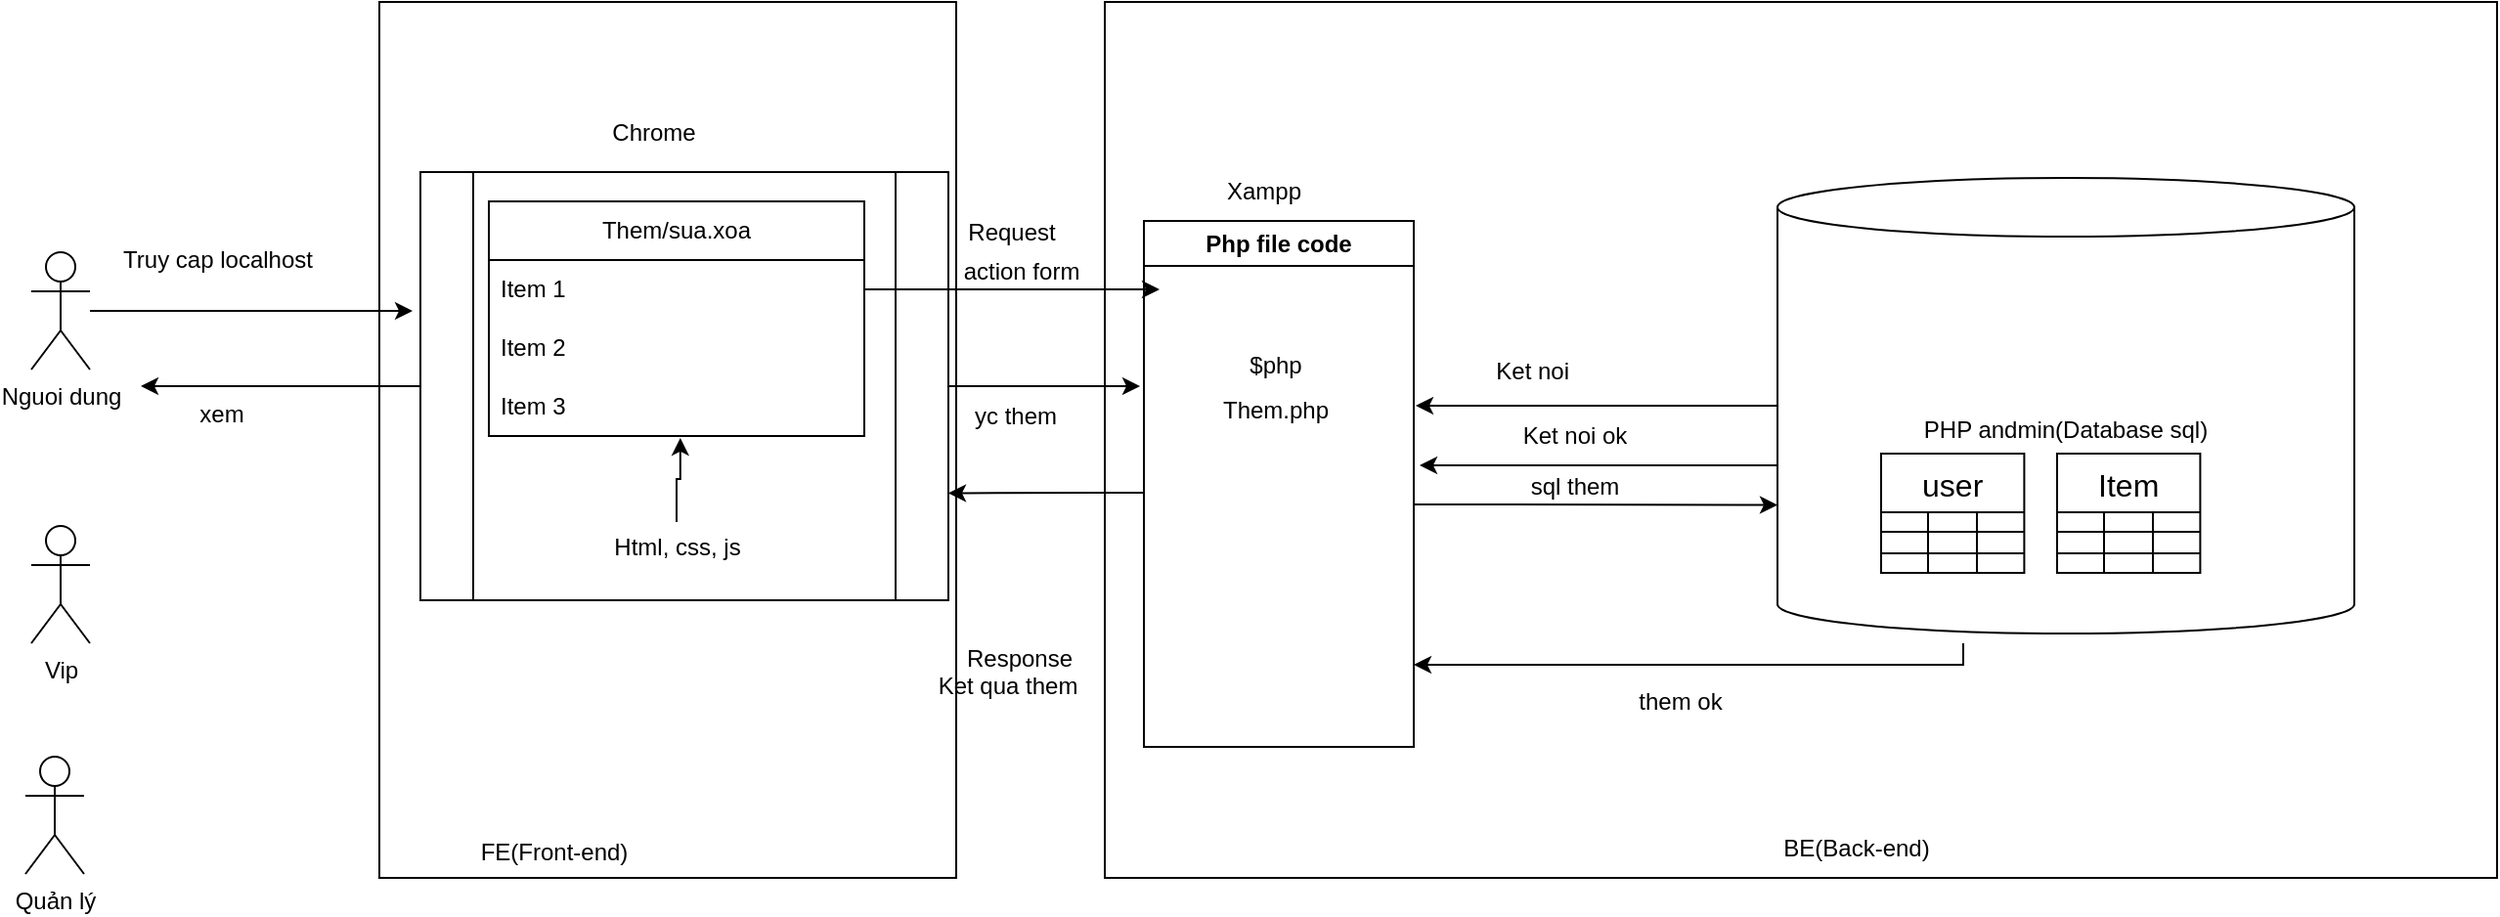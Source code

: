 <mxfile border="50" scale="3" compressed="false" locked="false" version="21.2.1" type="device">
  <diagram name="Blank" id="YmL12bMKpDGza6XwsDPr">
    <mxGraphModel dx="2634" dy="900" grid="0" gridSize="10" guides="1" tooltips="1" connect="1" arrows="1" fold="1" page="0" pageScale="1" pageWidth="827" pageHeight="1169" background="none" math="1" shadow="0">
      <root>
        <mxCell id="X5NqExCQtvZxIxQ7pmgY-0" />
        <mxCell id="1" parent="X5NqExCQtvZxIxQ7pmgY-0" />
        <mxCell id="aTcmxLID2M-qcW1g8qBE-12" style="edgeStyle=orthogonalEdgeStyle;rounded=0;orthogonalLoop=1;jettySize=auto;html=1;" edge="1" parent="1" source="aTcmxLID2M-qcW1g8qBE-1">
          <mxGeometry relative="1" as="geometry">
            <mxPoint x="-729" y="260" as="targetPoint" />
          </mxGeometry>
        </mxCell>
        <mxCell id="aTcmxLID2M-qcW1g8qBE-1" value="Nguoi dung&lt;br&gt;" style="shape=umlActor;verticalLabelPosition=bottom;verticalAlign=top;html=1;outlineConnect=0;" vertex="1" parent="1">
          <mxGeometry x="-924" y="230" width="30" height="60" as="geometry" />
        </mxCell>
        <mxCell id="aTcmxLID2M-qcW1g8qBE-22" style="edgeStyle=orthogonalEdgeStyle;rounded=0;orthogonalLoop=1;jettySize=auto;html=1;" edge="1" parent="1" source="aTcmxLID2M-qcW1g8qBE-2">
          <mxGeometry relative="1" as="geometry">
            <mxPoint x="-216" y="308.5" as="targetPoint" />
          </mxGeometry>
        </mxCell>
        <mxCell id="aTcmxLID2M-qcW1g8qBE-29" style="edgeStyle=orthogonalEdgeStyle;rounded=0;orthogonalLoop=1;jettySize=auto;html=1;" edge="1" parent="1" source="aTcmxLID2M-qcW1g8qBE-2">
          <mxGeometry relative="1" as="geometry">
            <mxPoint x="-214" y="339" as="targetPoint" />
            <Array as="points">
              <mxPoint x="-69" y="339" />
              <mxPoint x="-69" y="339" />
            </Array>
          </mxGeometry>
        </mxCell>
        <mxCell id="aTcmxLID2M-qcW1g8qBE-2" value="PHP andmin(Database sql)" style="shape=cylinder3;whiteSpace=wrap;html=1;boundedLbl=1;backgroundOutline=1;size=15;" vertex="1" parent="1">
          <mxGeometry x="-31" y="192" width="295" height="233" as="geometry" />
        </mxCell>
        <mxCell id="aTcmxLID2M-qcW1g8qBE-24" style="edgeStyle=orthogonalEdgeStyle;rounded=0;orthogonalLoop=1;jettySize=auto;html=1;" edge="1" parent="1" source="aTcmxLID2M-qcW1g8qBE-3">
          <mxGeometry relative="1" as="geometry">
            <mxPoint x="-357" y="298.5" as="targetPoint" />
          </mxGeometry>
        </mxCell>
        <mxCell id="aTcmxLID2M-qcW1g8qBE-33" style="edgeStyle=orthogonalEdgeStyle;rounded=0;orthogonalLoop=1;jettySize=auto;html=1;" edge="1" parent="1" source="aTcmxLID2M-qcW1g8qBE-3">
          <mxGeometry relative="1" as="geometry">
            <mxPoint x="-868" y="298.5" as="targetPoint" />
          </mxGeometry>
        </mxCell>
        <mxCell id="aTcmxLID2M-qcW1g8qBE-3" value="" style="shape=process;whiteSpace=wrap;html=1;backgroundOutline=1;" vertex="1" parent="1">
          <mxGeometry x="-725" y="189" width="270" height="219" as="geometry" />
        </mxCell>
        <mxCell id="aTcmxLID2M-qcW1g8qBE-5" value="Them/sua.xoa" style="swimlane;fontStyle=0;childLayout=stackLayout;horizontal=1;startSize=30;horizontalStack=0;resizeParent=1;resizeParentMax=0;resizeLast=0;collapsible=1;marginBottom=0;whiteSpace=wrap;html=1;" vertex="1" parent="1">
          <mxGeometry x="-690" y="204" width="192" height="120" as="geometry" />
        </mxCell>
        <mxCell id="aTcmxLID2M-qcW1g8qBE-17" style="edgeStyle=orthogonalEdgeStyle;rounded=0;orthogonalLoop=1;jettySize=auto;html=1;" edge="1" parent="aTcmxLID2M-qcW1g8qBE-5" source="aTcmxLID2M-qcW1g8qBE-6">
          <mxGeometry relative="1" as="geometry">
            <mxPoint x="343" y="45" as="targetPoint" />
          </mxGeometry>
        </mxCell>
        <mxCell id="aTcmxLID2M-qcW1g8qBE-6" value="Item 1" style="text;strokeColor=none;fillColor=none;align=left;verticalAlign=middle;spacingLeft=4;spacingRight=4;overflow=hidden;points=[[0,0.5],[1,0.5]];portConstraint=eastwest;rotatable=0;whiteSpace=wrap;html=1;" vertex="1" parent="aTcmxLID2M-qcW1g8qBE-5">
          <mxGeometry y="30" width="192" height="30" as="geometry" />
        </mxCell>
        <mxCell id="aTcmxLID2M-qcW1g8qBE-7" value="Item 2" style="text;strokeColor=none;fillColor=none;align=left;verticalAlign=middle;spacingLeft=4;spacingRight=4;overflow=hidden;points=[[0,0.5],[1,0.5]];portConstraint=eastwest;rotatable=0;whiteSpace=wrap;html=1;" vertex="1" parent="aTcmxLID2M-qcW1g8qBE-5">
          <mxGeometry y="60" width="192" height="30" as="geometry" />
        </mxCell>
        <mxCell id="aTcmxLID2M-qcW1g8qBE-8" value="Item 3" style="text;strokeColor=none;fillColor=none;align=left;verticalAlign=middle;spacingLeft=4;spacingRight=4;overflow=hidden;points=[[0,0.5],[1,0.5]];portConstraint=eastwest;rotatable=0;whiteSpace=wrap;html=1;" vertex="1" parent="aTcmxLID2M-qcW1g8qBE-5">
          <mxGeometry y="90" width="192" height="30" as="geometry" />
        </mxCell>
        <mxCell id="aTcmxLID2M-qcW1g8qBE-19" style="edgeStyle=orthogonalEdgeStyle;rounded=0;orthogonalLoop=1;jettySize=auto;html=1;startArrow=classic;startFill=1;endArrow=none;endFill=0;" edge="1" parent="1" source="aTcmxLID2M-qcW1g8qBE-9">
          <mxGeometry relative="1" as="geometry">
            <mxPoint x="64" y="430" as="targetPoint" />
            <Array as="points">
              <mxPoint x="64" y="441" />
            </Array>
          </mxGeometry>
        </mxCell>
        <mxCell id="aTcmxLID2M-qcW1g8qBE-27" style="edgeStyle=orthogonalEdgeStyle;rounded=0;orthogonalLoop=1;jettySize=auto;html=1;entryX=0;entryY=0;entryDx=0;entryDy=167.25;entryPerimeter=0;" edge="1" parent="1" source="aTcmxLID2M-qcW1g8qBE-9" target="aTcmxLID2M-qcW1g8qBE-2">
          <mxGeometry relative="1" as="geometry">
            <Array as="points">
              <mxPoint x="-168" y="359" />
              <mxPoint x="-168" y="359" />
            </Array>
          </mxGeometry>
        </mxCell>
        <mxCell id="aTcmxLID2M-qcW1g8qBE-31" style="edgeStyle=orthogonalEdgeStyle;rounded=0;orthogonalLoop=1;jettySize=auto;html=1;entryX=1;entryY=0.75;entryDx=0;entryDy=0;" edge="1" parent="1" source="aTcmxLID2M-qcW1g8qBE-9" target="aTcmxLID2M-qcW1g8qBE-3">
          <mxGeometry relative="1" as="geometry">
            <Array as="points">
              <mxPoint x="-380" y="353" />
              <mxPoint x="-380" y="353" />
            </Array>
          </mxGeometry>
        </mxCell>
        <mxCell id="aTcmxLID2M-qcW1g8qBE-9" value="Php file code" style="swimlane;whiteSpace=wrap;html=1;" vertex="1" parent="1">
          <mxGeometry x="-355" y="214" width="138" height="269" as="geometry" />
        </mxCell>
        <mxCell id="aTcmxLID2M-qcW1g8qBE-10" value="$php" style="text;html=1;align=center;verticalAlign=middle;resizable=0;points=[];autosize=1;strokeColor=none;fillColor=none;" vertex="1" parent="aTcmxLID2M-qcW1g8qBE-9">
          <mxGeometry x="44" y="61" width="45" height="26" as="geometry" />
        </mxCell>
        <mxCell id="aTcmxLID2M-qcW1g8qBE-26" value="Them.php" style="text;html=1;align=center;verticalAlign=middle;resizable=0;points=[];autosize=1;strokeColor=none;fillColor=none;" vertex="1" parent="aTcmxLID2M-qcW1g8qBE-9">
          <mxGeometry x="30.5" y="84" width="72" height="26" as="geometry" />
        </mxCell>
        <mxCell id="aTcmxLID2M-qcW1g8qBE-13" value="Truy cap localhost" style="text;html=1;align=center;verticalAlign=middle;resizable=0;points=[];autosize=1;strokeColor=none;fillColor=none;" vertex="1" parent="1">
          <mxGeometry x="-887" y="221" width="115" height="26" as="geometry" />
        </mxCell>
        <mxCell id="aTcmxLID2M-qcW1g8qBE-14" value="Chrome" style="text;html=1;align=center;verticalAlign=middle;resizable=0;points=[];autosize=1;strokeColor=none;fillColor=none;" vertex="1" parent="1">
          <mxGeometry x="-637" y="156" width="61" height="26" as="geometry" />
        </mxCell>
        <mxCell id="aTcmxLID2M-qcW1g8qBE-16" style="edgeStyle=orthogonalEdgeStyle;rounded=0;orthogonalLoop=1;jettySize=auto;html=1;entryX=0.51;entryY=1.033;entryDx=0;entryDy=0;entryPerimeter=0;" edge="1" parent="1" source="aTcmxLID2M-qcW1g8qBE-15" target="aTcmxLID2M-qcW1g8qBE-8">
          <mxGeometry relative="1" as="geometry" />
        </mxCell>
        <mxCell id="aTcmxLID2M-qcW1g8qBE-15" value="Html, css, js" style="text;html=1;align=center;verticalAlign=middle;resizable=0;points=[];autosize=1;strokeColor=none;fillColor=none;" vertex="1" parent="1">
          <mxGeometry x="-635.5" y="368" width="83" height="26" as="geometry" />
        </mxCell>
        <mxCell id="aTcmxLID2M-qcW1g8qBE-18" value="action form" style="text;html=1;align=center;verticalAlign=middle;resizable=0;points=[];autosize=1;strokeColor=none;fillColor=none;" vertex="1" parent="1">
          <mxGeometry x="-457" y="227" width="77" height="26" as="geometry" />
        </mxCell>
        <mxCell id="aTcmxLID2M-qcW1g8qBE-20" value="Ket noi&amp;nbsp;" style="text;html=1;align=center;verticalAlign=middle;resizable=0;points=[];autosize=1;strokeColor=none;fillColor=none;" vertex="1" parent="1">
          <mxGeometry x="-185" y="278" width="59" height="26" as="geometry" />
        </mxCell>
        <mxCell id="aTcmxLID2M-qcW1g8qBE-21" value="Xampp" style="text;html=1;align=center;verticalAlign=middle;resizable=0;points=[];autosize=1;strokeColor=none;fillColor=none;" vertex="1" parent="1">
          <mxGeometry x="-322" y="186" width="56" height="26" as="geometry" />
        </mxCell>
        <mxCell id="aTcmxLID2M-qcW1g8qBE-23" value="Ket noi ok" style="text;html=1;align=center;verticalAlign=middle;resizable=0;points=[];autosize=1;strokeColor=none;fillColor=none;" vertex="1" parent="1">
          <mxGeometry x="-171" y="311" width="71" height="26" as="geometry" />
        </mxCell>
        <mxCell id="aTcmxLID2M-qcW1g8qBE-25" value="yc them" style="text;html=1;align=center;verticalAlign=middle;resizable=0;points=[];autosize=1;strokeColor=none;fillColor=none;" vertex="1" parent="1">
          <mxGeometry x="-451" y="301" width="60" height="26" as="geometry" />
        </mxCell>
        <mxCell id="aTcmxLID2M-qcW1g8qBE-28" value="sql them" style="text;html=1;align=center;verticalAlign=middle;resizable=0;points=[];autosize=1;strokeColor=none;fillColor=none;" vertex="1" parent="1">
          <mxGeometry x="-167" y="337" width="63" height="26" as="geometry" />
        </mxCell>
        <mxCell id="aTcmxLID2M-qcW1g8qBE-30" value="them ok" style="text;html=1;align=center;verticalAlign=middle;resizable=0;points=[];autosize=1;strokeColor=none;fillColor=none;" vertex="1" parent="1">
          <mxGeometry x="-112" y="447" width="61" height="26" as="geometry" />
        </mxCell>
        <mxCell id="aTcmxLID2M-qcW1g8qBE-32" value="Ket qua them" style="text;html=1;align=center;verticalAlign=middle;resizable=0;points=[];autosize=1;strokeColor=none;fillColor=none;" vertex="1" parent="1">
          <mxGeometry x="-470" y="439" width="89" height="26" as="geometry" />
        </mxCell>
        <mxCell id="aTcmxLID2M-qcW1g8qBE-34" value="xem" style="text;html=1;align=center;verticalAlign=middle;resizable=0;points=[];autosize=1;strokeColor=none;fillColor=none;" vertex="1" parent="1">
          <mxGeometry x="-848" y="300" width="41" height="26" as="geometry" />
        </mxCell>
        <mxCell id="aTcmxLID2M-qcW1g8qBE-35" value="Request" style="text;html=1;align=center;verticalAlign=middle;resizable=0;points=[];autosize=1;strokeColor=none;fillColor=none;" vertex="1" parent="1">
          <mxGeometry x="-455" y="207" width="63" height="26" as="geometry" />
        </mxCell>
        <mxCell id="aTcmxLID2M-qcW1g8qBE-36" value="Response" style="text;html=1;align=center;verticalAlign=middle;resizable=0;points=[];autosize=1;strokeColor=none;fillColor=none;" vertex="1" parent="1">
          <mxGeometry x="-455" y="425" width="72" height="26" as="geometry" />
        </mxCell>
        <mxCell id="aTcmxLID2M-qcW1g8qBE-37" value="Item" style="shape=table;startSize=30;container=1;collapsible=0;childLayout=tableLayout;strokeColor=default;fontSize=16;" vertex="1" parent="1">
          <mxGeometry x="112" y="333" width="73.2" height="61" as="geometry" />
        </mxCell>
        <mxCell id="aTcmxLID2M-qcW1g8qBE-38" value="" style="shape=tableRow;horizontal=0;startSize=0;swimlaneHead=0;swimlaneBody=0;strokeColor=inherit;top=0;left=0;bottom=0;right=0;collapsible=0;dropTarget=0;fillColor=none;points=[[0,0.5],[1,0.5]];portConstraint=eastwest;fontSize=16;" vertex="1" parent="aTcmxLID2M-qcW1g8qBE-37">
          <mxGeometry y="30" width="73.2" height="10" as="geometry" />
        </mxCell>
        <mxCell id="aTcmxLID2M-qcW1g8qBE-39" value="" style="shape=partialRectangle;html=1;whiteSpace=wrap;connectable=0;strokeColor=inherit;overflow=hidden;fillColor=none;top=0;left=0;bottom=0;right=0;pointerEvents=1;fontSize=16;" vertex="1" parent="aTcmxLID2M-qcW1g8qBE-38">
          <mxGeometry width="24" height="10" as="geometry">
            <mxRectangle width="24" height="10" as="alternateBounds" />
          </mxGeometry>
        </mxCell>
        <mxCell id="aTcmxLID2M-qcW1g8qBE-40" value="" style="shape=partialRectangle;html=1;whiteSpace=wrap;connectable=0;strokeColor=inherit;overflow=hidden;fillColor=none;top=0;left=0;bottom=0;right=0;pointerEvents=1;fontSize=16;" vertex="1" parent="aTcmxLID2M-qcW1g8qBE-38">
          <mxGeometry x="24" width="25" height="10" as="geometry">
            <mxRectangle width="25" height="10" as="alternateBounds" />
          </mxGeometry>
        </mxCell>
        <mxCell id="aTcmxLID2M-qcW1g8qBE-41" value="" style="shape=partialRectangle;html=1;whiteSpace=wrap;connectable=0;strokeColor=inherit;overflow=hidden;fillColor=none;top=0;left=0;bottom=0;right=0;pointerEvents=1;fontSize=16;" vertex="1" parent="aTcmxLID2M-qcW1g8qBE-38">
          <mxGeometry x="49" width="24" height="10" as="geometry">
            <mxRectangle width="24" height="10" as="alternateBounds" />
          </mxGeometry>
        </mxCell>
        <mxCell id="aTcmxLID2M-qcW1g8qBE-42" value="" style="shape=tableRow;horizontal=0;startSize=0;swimlaneHead=0;swimlaneBody=0;strokeColor=inherit;top=0;left=0;bottom=0;right=0;collapsible=0;dropTarget=0;fillColor=none;points=[[0,0.5],[1,0.5]];portConstraint=eastwest;fontSize=16;" vertex="1" parent="aTcmxLID2M-qcW1g8qBE-37">
          <mxGeometry y="40" width="73.2" height="11" as="geometry" />
        </mxCell>
        <mxCell id="aTcmxLID2M-qcW1g8qBE-43" value="" style="shape=partialRectangle;html=1;whiteSpace=wrap;connectable=0;strokeColor=inherit;overflow=hidden;fillColor=none;top=0;left=0;bottom=0;right=0;pointerEvents=1;fontSize=16;" vertex="1" parent="aTcmxLID2M-qcW1g8qBE-42">
          <mxGeometry width="24" height="11" as="geometry">
            <mxRectangle width="24" height="11" as="alternateBounds" />
          </mxGeometry>
        </mxCell>
        <mxCell id="aTcmxLID2M-qcW1g8qBE-44" value="" style="shape=partialRectangle;html=1;whiteSpace=wrap;connectable=0;strokeColor=inherit;overflow=hidden;fillColor=none;top=0;left=0;bottom=0;right=0;pointerEvents=1;fontSize=16;" vertex="1" parent="aTcmxLID2M-qcW1g8qBE-42">
          <mxGeometry x="24" width="25" height="11" as="geometry">
            <mxRectangle width="25" height="11" as="alternateBounds" />
          </mxGeometry>
        </mxCell>
        <mxCell id="aTcmxLID2M-qcW1g8qBE-45" value="" style="shape=partialRectangle;html=1;whiteSpace=wrap;connectable=0;strokeColor=inherit;overflow=hidden;fillColor=none;top=0;left=0;bottom=0;right=0;pointerEvents=1;fontSize=16;" vertex="1" parent="aTcmxLID2M-qcW1g8qBE-42">
          <mxGeometry x="49" width="24" height="11" as="geometry">
            <mxRectangle width="24" height="11" as="alternateBounds" />
          </mxGeometry>
        </mxCell>
        <mxCell id="aTcmxLID2M-qcW1g8qBE-46" value="" style="shape=tableRow;horizontal=0;startSize=0;swimlaneHead=0;swimlaneBody=0;strokeColor=inherit;top=0;left=0;bottom=0;right=0;collapsible=0;dropTarget=0;fillColor=none;points=[[0,0.5],[1,0.5]];portConstraint=eastwest;fontSize=16;" vertex="1" parent="aTcmxLID2M-qcW1g8qBE-37">
          <mxGeometry y="51" width="73.2" height="10" as="geometry" />
        </mxCell>
        <mxCell id="aTcmxLID2M-qcW1g8qBE-47" value="" style="shape=partialRectangle;html=1;whiteSpace=wrap;connectable=0;strokeColor=inherit;overflow=hidden;fillColor=none;top=0;left=0;bottom=0;right=0;pointerEvents=1;fontSize=16;" vertex="1" parent="aTcmxLID2M-qcW1g8qBE-46">
          <mxGeometry width="24" height="10" as="geometry">
            <mxRectangle width="24" height="10" as="alternateBounds" />
          </mxGeometry>
        </mxCell>
        <mxCell id="aTcmxLID2M-qcW1g8qBE-48" value="" style="shape=partialRectangle;html=1;whiteSpace=wrap;connectable=0;strokeColor=inherit;overflow=hidden;fillColor=none;top=0;left=0;bottom=0;right=0;pointerEvents=1;fontSize=16;" vertex="1" parent="aTcmxLID2M-qcW1g8qBE-46">
          <mxGeometry x="24" width="25" height="10" as="geometry">
            <mxRectangle width="25" height="10" as="alternateBounds" />
          </mxGeometry>
        </mxCell>
        <mxCell id="aTcmxLID2M-qcW1g8qBE-49" value="" style="shape=partialRectangle;html=1;whiteSpace=wrap;connectable=0;strokeColor=inherit;overflow=hidden;fillColor=none;top=0;left=0;bottom=0;right=0;pointerEvents=1;fontSize=16;" vertex="1" parent="aTcmxLID2M-qcW1g8qBE-46">
          <mxGeometry x="49" width="24" height="10" as="geometry">
            <mxRectangle width="24" height="10" as="alternateBounds" />
          </mxGeometry>
        </mxCell>
        <mxCell id="aTcmxLID2M-qcW1g8qBE-50" value="user" style="shape=table;startSize=30;container=1;collapsible=0;childLayout=tableLayout;strokeColor=default;fontSize=16;" vertex="1" parent="1">
          <mxGeometry x="22" y="333" width="73.2" height="61" as="geometry" />
        </mxCell>
        <mxCell id="aTcmxLID2M-qcW1g8qBE-51" value="" style="shape=tableRow;horizontal=0;startSize=0;swimlaneHead=0;swimlaneBody=0;strokeColor=inherit;top=0;left=0;bottom=0;right=0;collapsible=0;dropTarget=0;fillColor=none;points=[[0,0.5],[1,0.5]];portConstraint=eastwest;fontSize=16;" vertex="1" parent="aTcmxLID2M-qcW1g8qBE-50">
          <mxGeometry y="30" width="73.2" height="10" as="geometry" />
        </mxCell>
        <mxCell id="aTcmxLID2M-qcW1g8qBE-52" value="" style="shape=partialRectangle;html=1;whiteSpace=wrap;connectable=0;strokeColor=inherit;overflow=hidden;fillColor=none;top=0;left=0;bottom=0;right=0;pointerEvents=1;fontSize=16;" vertex="1" parent="aTcmxLID2M-qcW1g8qBE-51">
          <mxGeometry width="24" height="10" as="geometry">
            <mxRectangle width="24" height="10" as="alternateBounds" />
          </mxGeometry>
        </mxCell>
        <mxCell id="aTcmxLID2M-qcW1g8qBE-53" value="" style="shape=partialRectangle;html=1;whiteSpace=wrap;connectable=0;strokeColor=inherit;overflow=hidden;fillColor=none;top=0;left=0;bottom=0;right=0;pointerEvents=1;fontSize=16;" vertex="1" parent="aTcmxLID2M-qcW1g8qBE-51">
          <mxGeometry x="24" width="25" height="10" as="geometry">
            <mxRectangle width="25" height="10" as="alternateBounds" />
          </mxGeometry>
        </mxCell>
        <mxCell id="aTcmxLID2M-qcW1g8qBE-54" value="" style="shape=partialRectangle;html=1;whiteSpace=wrap;connectable=0;strokeColor=inherit;overflow=hidden;fillColor=none;top=0;left=0;bottom=0;right=0;pointerEvents=1;fontSize=16;" vertex="1" parent="aTcmxLID2M-qcW1g8qBE-51">
          <mxGeometry x="49" width="24" height="10" as="geometry">
            <mxRectangle width="24" height="10" as="alternateBounds" />
          </mxGeometry>
        </mxCell>
        <mxCell id="aTcmxLID2M-qcW1g8qBE-55" value="" style="shape=tableRow;horizontal=0;startSize=0;swimlaneHead=0;swimlaneBody=0;strokeColor=inherit;top=0;left=0;bottom=0;right=0;collapsible=0;dropTarget=0;fillColor=none;points=[[0,0.5],[1,0.5]];portConstraint=eastwest;fontSize=16;" vertex="1" parent="aTcmxLID2M-qcW1g8qBE-50">
          <mxGeometry y="40" width="73.2" height="11" as="geometry" />
        </mxCell>
        <mxCell id="aTcmxLID2M-qcW1g8qBE-56" value="" style="shape=partialRectangle;html=1;whiteSpace=wrap;connectable=0;strokeColor=inherit;overflow=hidden;fillColor=none;top=0;left=0;bottom=0;right=0;pointerEvents=1;fontSize=16;" vertex="1" parent="aTcmxLID2M-qcW1g8qBE-55">
          <mxGeometry width="24" height="11" as="geometry">
            <mxRectangle width="24" height="11" as="alternateBounds" />
          </mxGeometry>
        </mxCell>
        <mxCell id="aTcmxLID2M-qcW1g8qBE-57" value="" style="shape=partialRectangle;html=1;whiteSpace=wrap;connectable=0;strokeColor=inherit;overflow=hidden;fillColor=none;top=0;left=0;bottom=0;right=0;pointerEvents=1;fontSize=16;" vertex="1" parent="aTcmxLID2M-qcW1g8qBE-55">
          <mxGeometry x="24" width="25" height="11" as="geometry">
            <mxRectangle width="25" height="11" as="alternateBounds" />
          </mxGeometry>
        </mxCell>
        <mxCell id="aTcmxLID2M-qcW1g8qBE-58" value="" style="shape=partialRectangle;html=1;whiteSpace=wrap;connectable=0;strokeColor=inherit;overflow=hidden;fillColor=none;top=0;left=0;bottom=0;right=0;pointerEvents=1;fontSize=16;" vertex="1" parent="aTcmxLID2M-qcW1g8qBE-55">
          <mxGeometry x="49" width="24" height="11" as="geometry">
            <mxRectangle width="24" height="11" as="alternateBounds" />
          </mxGeometry>
        </mxCell>
        <mxCell id="aTcmxLID2M-qcW1g8qBE-59" value="" style="shape=tableRow;horizontal=0;startSize=0;swimlaneHead=0;swimlaneBody=0;strokeColor=inherit;top=0;left=0;bottom=0;right=0;collapsible=0;dropTarget=0;fillColor=none;points=[[0,0.5],[1,0.5]];portConstraint=eastwest;fontSize=16;" vertex="1" parent="aTcmxLID2M-qcW1g8qBE-50">
          <mxGeometry y="51" width="73.2" height="10" as="geometry" />
        </mxCell>
        <mxCell id="aTcmxLID2M-qcW1g8qBE-60" value="" style="shape=partialRectangle;html=1;whiteSpace=wrap;connectable=0;strokeColor=inherit;overflow=hidden;fillColor=none;top=0;left=0;bottom=0;right=0;pointerEvents=1;fontSize=16;" vertex="1" parent="aTcmxLID2M-qcW1g8qBE-59">
          <mxGeometry width="24" height="10" as="geometry">
            <mxRectangle width="24" height="10" as="alternateBounds" />
          </mxGeometry>
        </mxCell>
        <mxCell id="aTcmxLID2M-qcW1g8qBE-61" value="" style="shape=partialRectangle;html=1;whiteSpace=wrap;connectable=0;strokeColor=inherit;overflow=hidden;fillColor=none;top=0;left=0;bottom=0;right=0;pointerEvents=1;fontSize=16;" vertex="1" parent="aTcmxLID2M-qcW1g8qBE-59">
          <mxGeometry x="24" width="25" height="10" as="geometry">
            <mxRectangle width="25" height="10" as="alternateBounds" />
          </mxGeometry>
        </mxCell>
        <mxCell id="aTcmxLID2M-qcW1g8qBE-62" value="" style="shape=partialRectangle;html=1;whiteSpace=wrap;connectable=0;strokeColor=inherit;overflow=hidden;fillColor=none;top=0;left=0;bottom=0;right=0;pointerEvents=1;fontSize=16;" vertex="1" parent="aTcmxLID2M-qcW1g8qBE-59">
          <mxGeometry x="49" width="24" height="10" as="geometry">
            <mxRectangle width="24" height="10" as="alternateBounds" />
          </mxGeometry>
        </mxCell>
        <mxCell id="aTcmxLID2M-qcW1g8qBE-63" value="" style="rounded=0;whiteSpace=wrap;html=1;fillColor=none;" vertex="1" parent="1">
          <mxGeometry x="-375" y="102" width="712" height="448" as="geometry" />
        </mxCell>
        <mxCell id="aTcmxLID2M-qcW1g8qBE-64" value="BE(Back-end)" style="text;html=1;align=center;verticalAlign=middle;resizable=0;points=[];autosize=1;strokeColor=none;fillColor=none;" vertex="1" parent="1">
          <mxGeometry x="-38" y="522" width="93" height="26" as="geometry" />
        </mxCell>
        <mxCell id="aTcmxLID2M-qcW1g8qBE-65" value="" style="rounded=0;whiteSpace=wrap;html=1;fillColor=none;" vertex="1" parent="1">
          <mxGeometry x="-746" y="102" width="295" height="448" as="geometry" />
        </mxCell>
        <mxCell id="aTcmxLID2M-qcW1g8qBE-66" value="FE(Front-end)" style="text;html=1;align=center;verticalAlign=middle;resizable=0;points=[];autosize=1;strokeColor=none;fillColor=none;" vertex="1" parent="1">
          <mxGeometry x="-704" y="524" width="93" height="26" as="geometry" />
        </mxCell>
        <mxCell id="aTcmxLID2M-qcW1g8qBE-68" value="Vip" style="shape=umlActor;verticalLabelPosition=bottom;verticalAlign=top;html=1;outlineConnect=0;" vertex="1" parent="1">
          <mxGeometry x="-924" y="370" width="30" height="60" as="geometry" />
        </mxCell>
        <mxCell id="aTcmxLID2M-qcW1g8qBE-70" value="Quản lý" style="shape=umlActor;verticalLabelPosition=bottom;verticalAlign=top;html=1;outlineConnect=0;" vertex="1" parent="1">
          <mxGeometry x="-927" y="488" width="30" height="60" as="geometry" />
        </mxCell>
      </root>
    </mxGraphModel>
  </diagram>
</mxfile>
